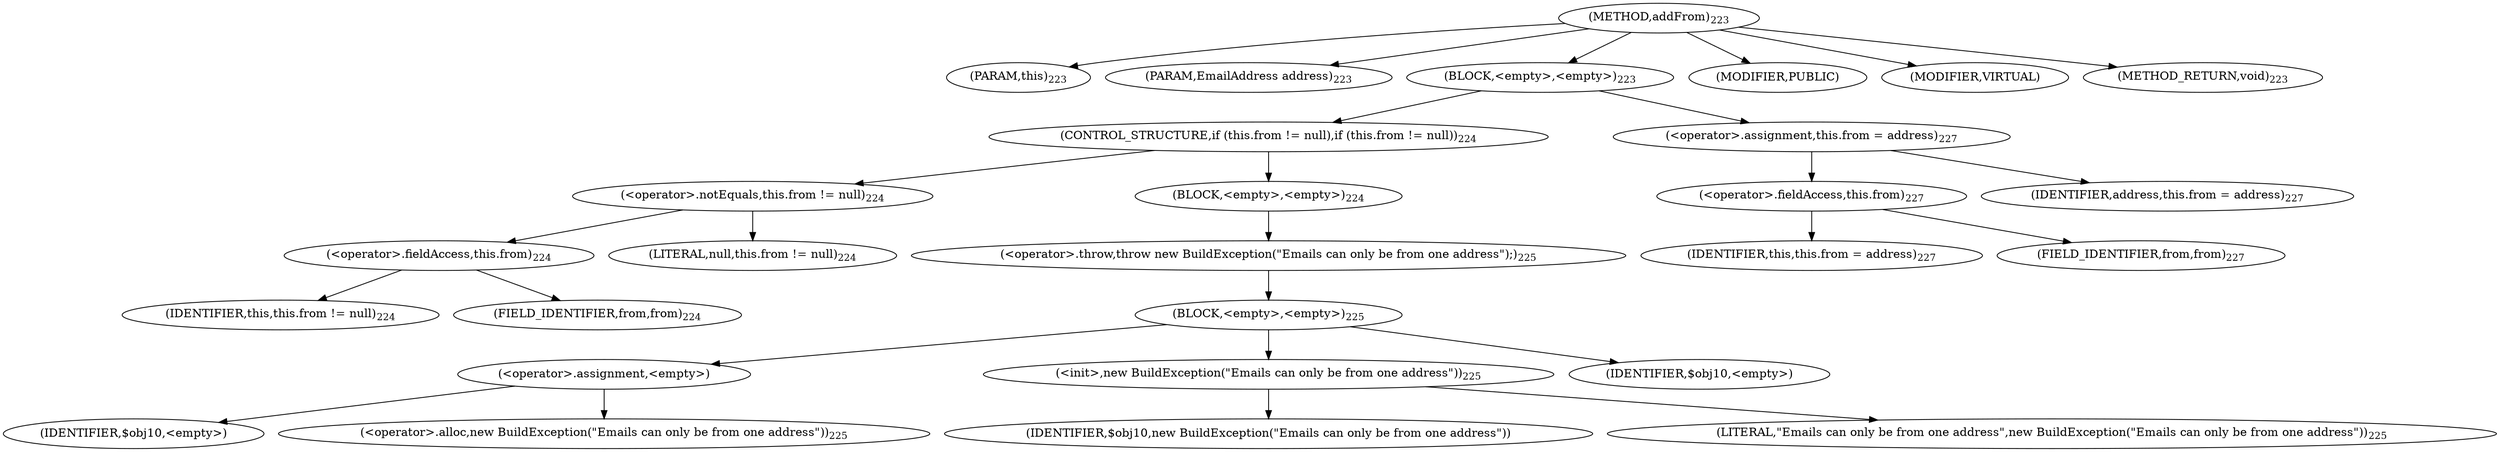 digraph "addFrom" {  
"382" [label = <(METHOD,addFrom)<SUB>223</SUB>> ]
"36" [label = <(PARAM,this)<SUB>223</SUB>> ]
"383" [label = <(PARAM,EmailAddress address)<SUB>223</SUB>> ]
"384" [label = <(BLOCK,&lt;empty&gt;,&lt;empty&gt;)<SUB>223</SUB>> ]
"385" [label = <(CONTROL_STRUCTURE,if (this.from != null),if (this.from != null))<SUB>224</SUB>> ]
"386" [label = <(&lt;operator&gt;.notEquals,this.from != null)<SUB>224</SUB>> ]
"387" [label = <(&lt;operator&gt;.fieldAccess,this.from)<SUB>224</SUB>> ]
"35" [label = <(IDENTIFIER,this,this.from != null)<SUB>224</SUB>> ]
"388" [label = <(FIELD_IDENTIFIER,from,from)<SUB>224</SUB>> ]
"389" [label = <(LITERAL,null,this.from != null)<SUB>224</SUB>> ]
"390" [label = <(BLOCK,&lt;empty&gt;,&lt;empty&gt;)<SUB>224</SUB>> ]
"391" [label = <(&lt;operator&gt;.throw,throw new BuildException(&quot;Emails can only be from one address&quot;);)<SUB>225</SUB>> ]
"392" [label = <(BLOCK,&lt;empty&gt;,&lt;empty&gt;)<SUB>225</SUB>> ]
"393" [label = <(&lt;operator&gt;.assignment,&lt;empty&gt;)> ]
"394" [label = <(IDENTIFIER,$obj10,&lt;empty&gt;)> ]
"395" [label = <(&lt;operator&gt;.alloc,new BuildException(&quot;Emails can only be from one address&quot;))<SUB>225</SUB>> ]
"396" [label = <(&lt;init&gt;,new BuildException(&quot;Emails can only be from one address&quot;))<SUB>225</SUB>> ]
"397" [label = <(IDENTIFIER,$obj10,new BuildException(&quot;Emails can only be from one address&quot;))> ]
"398" [label = <(LITERAL,&quot;Emails can only be from one address&quot;,new BuildException(&quot;Emails can only be from one address&quot;))<SUB>225</SUB>> ]
"399" [label = <(IDENTIFIER,$obj10,&lt;empty&gt;)> ]
"400" [label = <(&lt;operator&gt;.assignment,this.from = address)<SUB>227</SUB>> ]
"401" [label = <(&lt;operator&gt;.fieldAccess,this.from)<SUB>227</SUB>> ]
"37" [label = <(IDENTIFIER,this,this.from = address)<SUB>227</SUB>> ]
"402" [label = <(FIELD_IDENTIFIER,from,from)<SUB>227</SUB>> ]
"403" [label = <(IDENTIFIER,address,this.from = address)<SUB>227</SUB>> ]
"404" [label = <(MODIFIER,PUBLIC)> ]
"405" [label = <(MODIFIER,VIRTUAL)> ]
"406" [label = <(METHOD_RETURN,void)<SUB>223</SUB>> ]
  "382" -> "36" 
  "382" -> "383" 
  "382" -> "384" 
  "382" -> "404" 
  "382" -> "405" 
  "382" -> "406" 
  "384" -> "385" 
  "384" -> "400" 
  "385" -> "386" 
  "385" -> "390" 
  "386" -> "387" 
  "386" -> "389" 
  "387" -> "35" 
  "387" -> "388" 
  "390" -> "391" 
  "391" -> "392" 
  "392" -> "393" 
  "392" -> "396" 
  "392" -> "399" 
  "393" -> "394" 
  "393" -> "395" 
  "396" -> "397" 
  "396" -> "398" 
  "400" -> "401" 
  "400" -> "403" 
  "401" -> "37" 
  "401" -> "402" 
}
